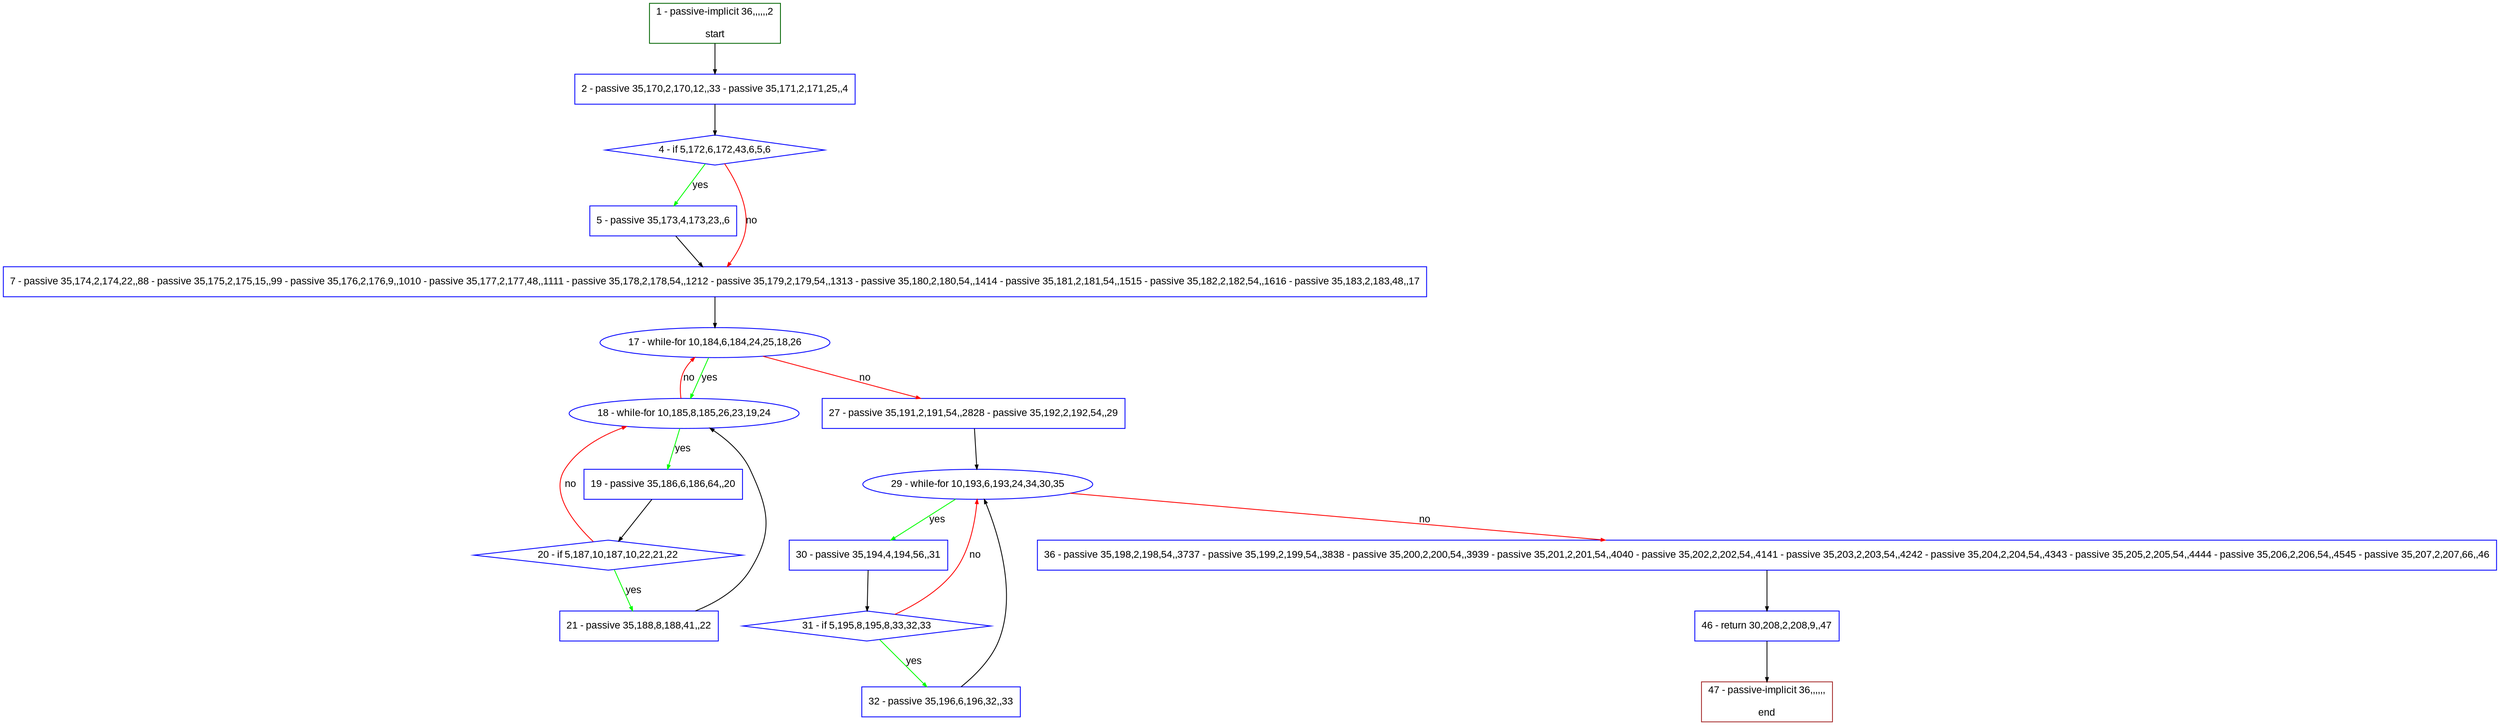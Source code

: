 digraph "" {
  graph [pack="true", label="", fontsize="12", packmode="clust", fontname="Arial", fillcolor="#FFFFCC", bgcolor="white", style="rounded,filled", compound="true"];
  node [node_initialized="no", label="", color="grey", fontsize="12", fillcolor="white", fontname="Arial", style="filled", shape="rectangle", compound="true", fixedsize="false"];
  edge [fontcolor="black", arrowhead="normal", arrowtail="none", arrowsize="0.5", ltail="", label="", color="black", fontsize="12", lhead="", fontname="Arial", dir="forward", compound="true"];
  __N1 [label="2 - passive 35,170,2,170,12,,33 - passive 35,171,2,171,25,,4", color="#0000ff", fillcolor="#ffffff", style="filled", shape="box"];
  __N2 [label="1 - passive-implicit 36,,,,,,2\n\nstart", color="#006400", fillcolor="#ffffff", style="filled", shape="box"];
  __N3 [label="4 - if 5,172,6,172,43,6,5,6", color="#0000ff", fillcolor="#ffffff", style="filled", shape="diamond"];
  __N4 [label="5 - passive 35,173,4,173,23,,6", color="#0000ff", fillcolor="#ffffff", style="filled", shape="box"];
  __N5 [label="7 - passive 35,174,2,174,22,,88 - passive 35,175,2,175,15,,99 - passive 35,176,2,176,9,,1010 - passive 35,177,2,177,48,,1111 - passive 35,178,2,178,54,,1212 - passive 35,179,2,179,54,,1313 - passive 35,180,2,180,54,,1414 - passive 35,181,2,181,54,,1515 - passive 35,182,2,182,54,,1616 - passive 35,183,2,183,48,,17", color="#0000ff", fillcolor="#ffffff", style="filled", shape="box"];
  __N6 [label="17 - while-for 10,184,6,184,24,25,18,26", color="#0000ff", fillcolor="#ffffff", style="filled", shape="oval"];
  __N7 [label="18 - while-for 10,185,8,185,26,23,19,24", color="#0000ff", fillcolor="#ffffff", style="filled", shape="oval"];
  __N8 [label="27 - passive 35,191,2,191,54,,2828 - passive 35,192,2,192,54,,29", color="#0000ff", fillcolor="#ffffff", style="filled", shape="box"];
  __N9 [label="19 - passive 35,186,6,186,64,,20", color="#0000ff", fillcolor="#ffffff", style="filled", shape="box"];
  __N10 [label="20 - if 5,187,10,187,10,22,21,22", color="#0000ff", fillcolor="#ffffff", style="filled", shape="diamond"];
  __N11 [label="21 - passive 35,188,8,188,41,,22", color="#0000ff", fillcolor="#ffffff", style="filled", shape="box"];
  __N12 [label="29 - while-for 10,193,6,193,24,34,30,35", color="#0000ff", fillcolor="#ffffff", style="filled", shape="oval"];
  __N13 [label="30 - passive 35,194,4,194,56,,31", color="#0000ff", fillcolor="#ffffff", style="filled", shape="box"];
  __N14 [label="36 - passive 35,198,2,198,54,,3737 - passive 35,199,2,199,54,,3838 - passive 35,200,2,200,54,,3939 - passive 35,201,2,201,54,,4040 - passive 35,202,2,202,54,,4141 - passive 35,203,2,203,54,,4242 - passive 35,204,2,204,54,,4343 - passive 35,205,2,205,54,,4444 - passive 35,206,2,206,54,,4545 - passive 35,207,2,207,66,,46", color="#0000ff", fillcolor="#ffffff", style="filled", shape="box"];
  __N15 [label="31 - if 5,195,8,195,8,33,32,33", color="#0000ff", fillcolor="#ffffff", style="filled", shape="diamond"];
  __N16 [label="32 - passive 35,196,6,196,32,,33", color="#0000ff", fillcolor="#ffffff", style="filled", shape="box"];
  __N17 [label="46 - return 30,208,2,208,9,,47", color="#0000ff", fillcolor="#ffffff", style="filled", shape="box"];
  __N18 [label="47 - passive-implicit 36,,,,,,\n\nend", color="#a52a2a", fillcolor="#ffffff", style="filled", shape="box"];
  __N2 -> __N1 [arrowhead="normal", arrowtail="none", color="#000000", label="", dir="forward"];
  __N1 -> __N3 [arrowhead="normal", arrowtail="none", color="#000000", label="", dir="forward"];
  __N3 -> __N4 [arrowhead="normal", arrowtail="none", color="#00ff00", label="yes", dir="forward"];
  __N3 -> __N5 [arrowhead="normal", arrowtail="none", color="#ff0000", label="no", dir="forward"];
  __N4 -> __N5 [arrowhead="normal", arrowtail="none", color="#000000", label="", dir="forward"];
  __N5 -> __N6 [arrowhead="normal", arrowtail="none", color="#000000", label="", dir="forward"];
  __N6 -> __N7 [arrowhead="normal", arrowtail="none", color="#00ff00", label="yes", dir="forward"];
  __N7 -> __N6 [arrowhead="normal", arrowtail="none", color="#ff0000", label="no", dir="forward"];
  __N6 -> __N8 [arrowhead="normal", arrowtail="none", color="#ff0000", label="no", dir="forward"];
  __N7 -> __N9 [arrowhead="normal", arrowtail="none", color="#00ff00", label="yes", dir="forward"];
  __N9 -> __N10 [arrowhead="normal", arrowtail="none", color="#000000", label="", dir="forward"];
  __N10 -> __N7 [arrowhead="normal", arrowtail="none", color="#ff0000", label="no", dir="forward"];
  __N10 -> __N11 [arrowhead="normal", arrowtail="none", color="#00ff00", label="yes", dir="forward"];
  __N11 -> __N7 [arrowhead="normal", arrowtail="none", color="#000000", label="", dir="forward"];
  __N8 -> __N12 [arrowhead="normal", arrowtail="none", color="#000000", label="", dir="forward"];
  __N12 -> __N13 [arrowhead="normal", arrowtail="none", color="#00ff00", label="yes", dir="forward"];
  __N12 -> __N14 [arrowhead="normal", arrowtail="none", color="#ff0000", label="no", dir="forward"];
  __N13 -> __N15 [arrowhead="normal", arrowtail="none", color="#000000", label="", dir="forward"];
  __N15 -> __N12 [arrowhead="normal", arrowtail="none", color="#ff0000", label="no", dir="forward"];
  __N15 -> __N16 [arrowhead="normal", arrowtail="none", color="#00ff00", label="yes", dir="forward"];
  __N16 -> __N12 [arrowhead="normal", arrowtail="none", color="#000000", label="", dir="forward"];
  __N14 -> __N17 [arrowhead="normal", arrowtail="none", color="#000000", label="", dir="forward"];
  __N17 -> __N18 [arrowhead="normal", arrowtail="none", color="#000000", label="", dir="forward"];
}
